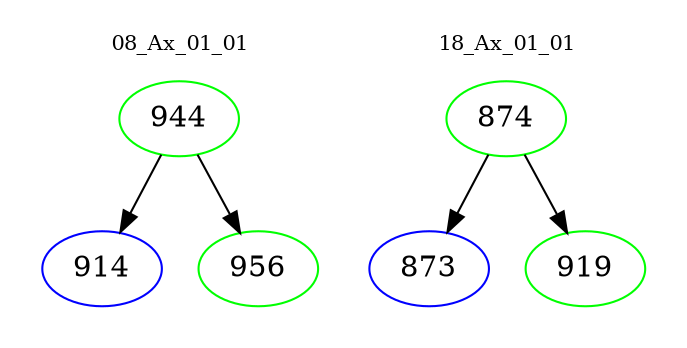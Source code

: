 digraph{
subgraph cluster_0 {
color = white
label = "08_Ax_01_01";
fontsize=10;
T0_944 [label="944", color="green"]
T0_944 -> T0_914 [color="black"]
T0_914 [label="914", color="blue"]
T0_944 -> T0_956 [color="black"]
T0_956 [label="956", color="green"]
}
subgraph cluster_1 {
color = white
label = "18_Ax_01_01";
fontsize=10;
T1_874 [label="874", color="green"]
T1_874 -> T1_873 [color="black"]
T1_873 [label="873", color="blue"]
T1_874 -> T1_919 [color="black"]
T1_919 [label="919", color="green"]
}
}
